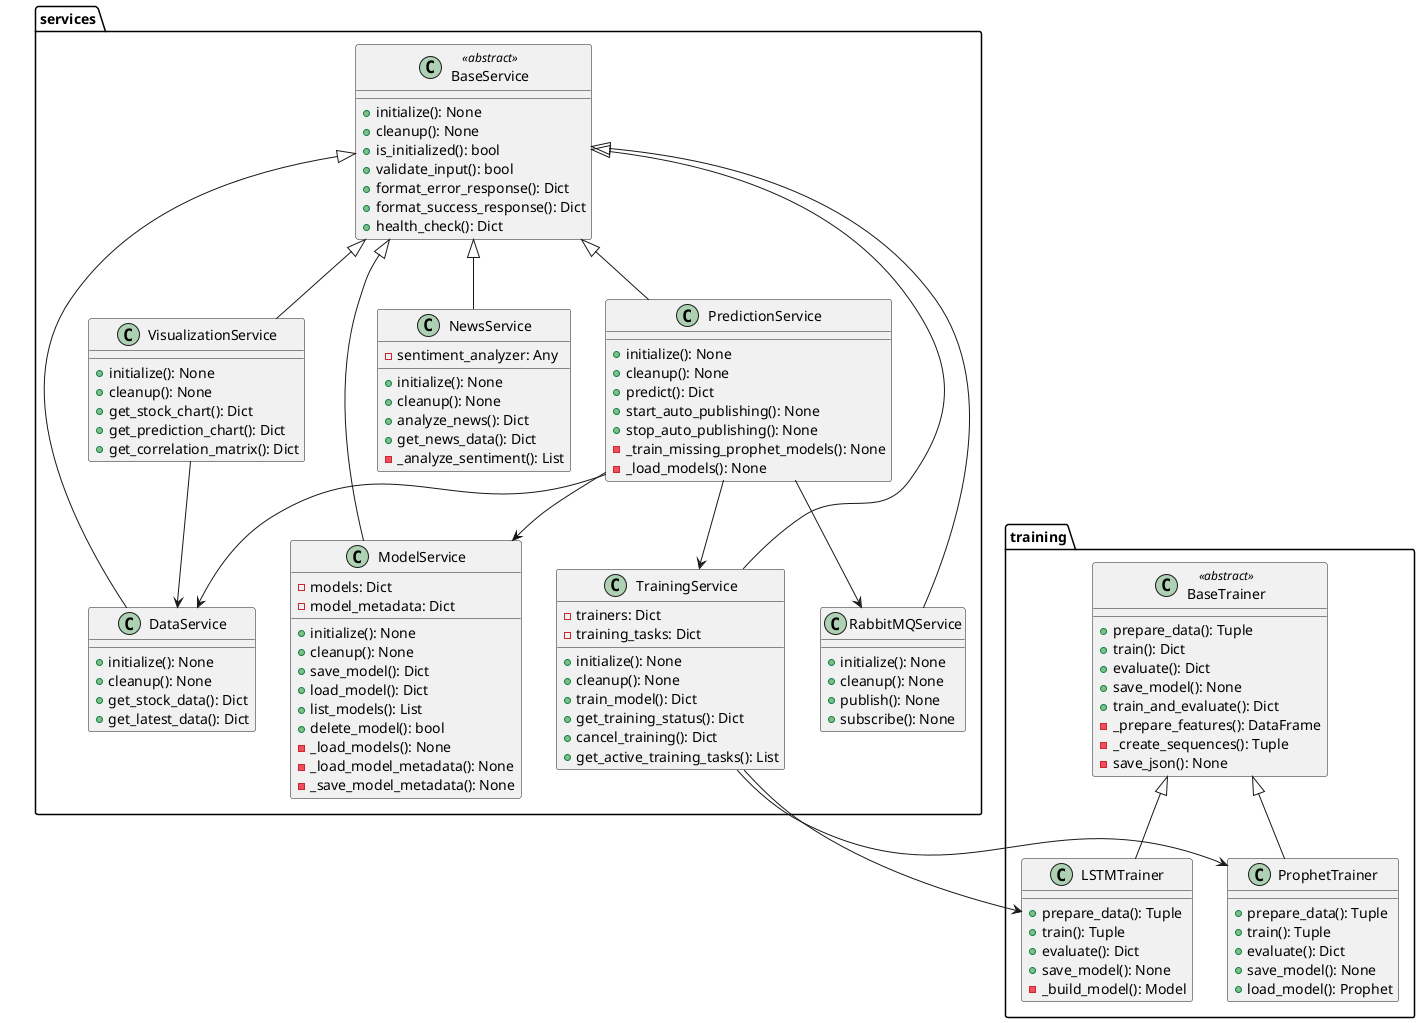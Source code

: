 @startuml
package "services" {
  class BaseService << abstract >> {
    +initialize(): None
    +cleanup(): None
    +is_initialized(): bool
    +validate_input(): bool
    +format_error_response(): Dict
    +format_success_response(): Dict
    +health_check(): Dict
  }
  
  class ModelService {
    -models: Dict
    -model_metadata: Dict
    +initialize(): None
    +cleanup(): None
    +save_model(): Dict
    +load_model(): Dict
    +list_models(): List
    +delete_model(): bool
    -_load_models(): None
    -_load_model_metadata(): None
    -_save_model_metadata(): None
  }
  
  class DataService {
    +initialize(): None
    +cleanup(): None
    +get_stock_data(): Dict
    +get_latest_data(): Dict
  }
  
  class PredictionService {
    +initialize(): None
    +cleanup(): None
    +predict(): Dict
    +start_auto_publishing(): None
    +stop_auto_publishing(): None
    -_train_missing_prophet_models(): None
    -_load_models(): None
  }
  
  class NewsService {
    -sentiment_analyzer: Any
    +initialize(): None
    +cleanup(): None
    +analyze_news(): Dict
    +get_news_data(): Dict
    -_analyze_sentiment(): List
  }
  
  class TrainingService {
    -trainers: Dict
    -training_tasks: Dict
    +initialize(): None
    +cleanup(): None
    +train_model(): Dict
    +get_training_status(): Dict
    +cancel_training(): Dict
    +get_active_training_tasks(): List
  }
  
  class VisualizationService {
    +initialize(): None
    +cleanup(): None
    +get_stock_chart(): Dict
    +get_prediction_chart(): Dict
    +get_correlation_matrix(): Dict
  }
  
  class RabbitMQService {
    +initialize(): None
    +cleanup(): None
    +publish(): None
    +subscribe(): None
  }
}

package "training" {
  class BaseTrainer << abstract >> {
    +prepare_data(): Tuple
    +train(): Dict
    +evaluate(): Dict
    +save_model(): None
    +train_and_evaluate(): Dict
    -_prepare_features(): DataFrame
    -_create_sequences(): Tuple
    -save_json(): None
  }
  
  class LSTMTrainer {
    +prepare_data(): Tuple
    +train(): Tuple
    +evaluate(): Dict
    +save_model(): None
    -_build_model(): Model
  }
  
  class ProphetTrainer {
    +prepare_data(): Tuple
    +train(): Tuple
    +evaluate(): Dict
    +save_model(): None
    +load_model(): Prophet
  }
}

BaseService <|-- ModelService
BaseService <|-- DataService
BaseService <|-- PredictionService
BaseService <|-- NewsService
BaseService <|-- TrainingService
BaseService <|-- VisualizationService
BaseService <|-- RabbitMQService

BaseTrainer <|-- LSTMTrainer
BaseTrainer <|-- ProphetTrainer

TrainingService --> LSTMTrainer
TrainingService --> ProphetTrainer
PredictionService --> ModelService
PredictionService --> DataService
PredictionService --> TrainingService
PredictionService --> RabbitMQService

VisualizationService --> DataService
@enduml
